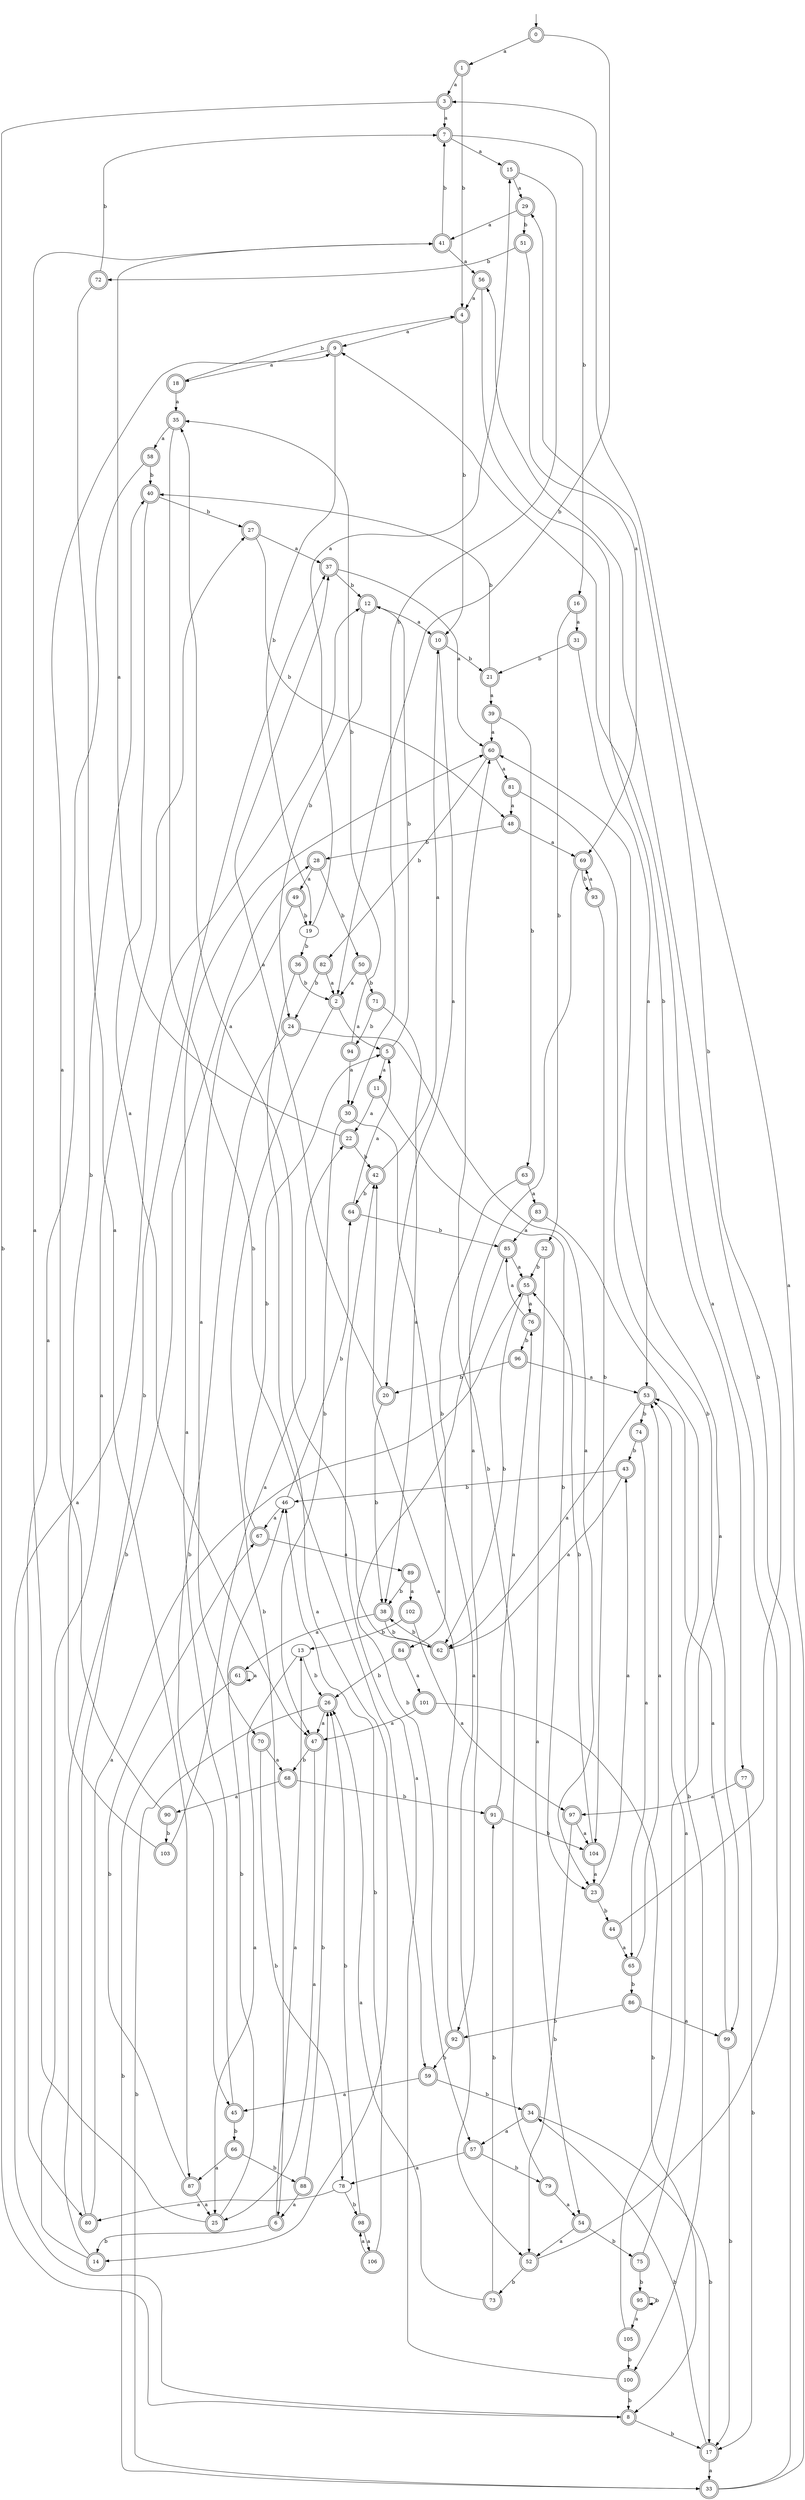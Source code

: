 digraph RandomDFA {
  __start0 [label="", shape=none];
  __start0 -> 0 [label=""];
  0 [shape=circle] [shape=doublecircle]
  0 -> 1 [label="a"]
  0 -> 2 [label="b"]
  1 [shape=doublecircle]
  1 -> 3 [label="a"]
  1 -> 4 [label="b"]
  2 [shape=doublecircle]
  2 -> 5 [label="a"]
  2 -> 6 [label="b"]
  3 [shape=doublecircle]
  3 -> 7 [label="a"]
  3 -> 8 [label="b"]
  4 [shape=doublecircle]
  4 -> 9 [label="a"]
  4 -> 10 [label="b"]
  5 [shape=doublecircle]
  5 -> 11 [label="a"]
  5 -> 12 [label="b"]
  6 [shape=doublecircle]
  6 -> 13 [label="a"]
  6 -> 14 [label="b"]
  7 [shape=doublecircle]
  7 -> 15 [label="a"]
  7 -> 16 [label="b"]
  8 [shape=doublecircle]
  8 -> 12 [label="a"]
  8 -> 17 [label="b"]
  9 [shape=doublecircle]
  9 -> 18 [label="a"]
  9 -> 19 [label="b"]
  10 [shape=doublecircle]
  10 -> 20 [label="a"]
  10 -> 21 [label="b"]
  11 [shape=doublecircle]
  11 -> 22 [label="a"]
  11 -> 23 [label="b"]
  12 [shape=doublecircle]
  12 -> 10 [label="a"]
  12 -> 24 [label="b"]
  13
  13 -> 25 [label="a"]
  13 -> 26 [label="b"]
  14 [shape=doublecircle]
  14 -> 27 [label="a"]
  14 -> 28 [label="b"]
  15 [shape=doublecircle]
  15 -> 29 [label="a"]
  15 -> 30 [label="b"]
  16 [shape=doublecircle]
  16 -> 31 [label="a"]
  16 -> 32 [label="b"]
  17 [shape=doublecircle]
  17 -> 33 [label="a"]
  17 -> 34 [label="b"]
  18 [shape=doublecircle]
  18 -> 35 [label="a"]
  18 -> 4 [label="b"]
  19
  19 -> 15 [label="a"]
  19 -> 36 [label="b"]
  20 [shape=doublecircle]
  20 -> 37 [label="a"]
  20 -> 38 [label="b"]
  21 [shape=doublecircle]
  21 -> 39 [label="a"]
  21 -> 40 [label="b"]
  22 [shape=doublecircle]
  22 -> 41 [label="a"]
  22 -> 42 [label="b"]
  23 [shape=doublecircle]
  23 -> 43 [label="a"]
  23 -> 44 [label="b"]
  24 [shape=doublecircle]
  24 -> 23 [label="a"]
  24 -> 45 [label="b"]
  25 [shape=doublecircle]
  25 -> 41 [label="a"]
  25 -> 46 [label="b"]
  26 [shape=doublecircle]
  26 -> 47 [label="a"]
  26 -> 33 [label="b"]
  27 [shape=doublecircle]
  27 -> 37 [label="a"]
  27 -> 48 [label="b"]
  28 [shape=doublecircle]
  28 -> 49 [label="a"]
  28 -> 50 [label="b"]
  29 [shape=doublecircle]
  29 -> 41 [label="a"]
  29 -> 51 [label="b"]
  30 [shape=doublecircle]
  30 -> 52 [label="a"]
  30 -> 47 [label="b"]
  31 [shape=doublecircle]
  31 -> 53 [label="a"]
  31 -> 21 [label="b"]
  32 [shape=doublecircle]
  32 -> 54 [label="a"]
  32 -> 55 [label="b"]
  33 [shape=doublecircle]
  33 -> 3 [label="a"]
  33 -> 56 [label="b"]
  34 [shape=doublecircle]
  34 -> 57 [label="a"]
  34 -> 17 [label="b"]
  35 [shape=doublecircle]
  35 -> 58 [label="a"]
  35 -> 59 [label="b"]
  36 [shape=doublecircle]
  36 -> 14 [label="a"]
  36 -> 2 [label="b"]
  37 [shape=doublecircle]
  37 -> 60 [label="a"]
  37 -> 12 [label="b"]
  38 [shape=doublecircle]
  38 -> 61 [label="a"]
  38 -> 62 [label="b"]
  39 [shape=doublecircle]
  39 -> 60 [label="a"]
  39 -> 63 [label="b"]
  40 [shape=doublecircle]
  40 -> 47 [label="a"]
  40 -> 27 [label="b"]
  41 [shape=doublecircle]
  41 -> 56 [label="a"]
  41 -> 7 [label="b"]
  42 [shape=doublecircle]
  42 -> 10 [label="a"]
  42 -> 64 [label="b"]
  43 [shape=doublecircle]
  43 -> 62 [label="a"]
  43 -> 46 [label="b"]
  44 [shape=doublecircle]
  44 -> 65 [label="a"]
  44 -> 29 [label="b"]
  45 [shape=doublecircle]
  45 -> 60 [label="a"]
  45 -> 66 [label="b"]
  46
  46 -> 67 [label="a"]
  46 -> 64 [label="b"]
  47 [shape=doublecircle]
  47 -> 25 [label="a"]
  47 -> 68 [label="b"]
  48 [shape=doublecircle]
  48 -> 69 [label="a"]
  48 -> 28 [label="b"]
  49 [shape=doublecircle]
  49 -> 70 [label="a"]
  49 -> 19 [label="b"]
  50 [shape=doublecircle]
  50 -> 2 [label="a"]
  50 -> 71 [label="b"]
  51 [shape=doublecircle]
  51 -> 69 [label="a"]
  51 -> 72 [label="b"]
  52 [shape=doublecircle]
  52 -> 9 [label="a"]
  52 -> 73 [label="b"]
  53 [shape=doublecircle]
  53 -> 62 [label="a"]
  53 -> 74 [label="b"]
  54 [shape=doublecircle]
  54 -> 52 [label="a"]
  54 -> 75 [label="b"]
  55 [shape=doublecircle]
  55 -> 76 [label="a"]
  55 -> 62 [label="b"]
  56 [shape=doublecircle]
  56 -> 4 [label="a"]
  56 -> 77 [label="b"]
  57 [shape=doublecircle]
  57 -> 78 [label="a"]
  57 -> 79 [label="b"]
  58 [shape=doublecircle]
  58 -> 80 [label="a"]
  58 -> 40 [label="b"]
  59 [shape=doublecircle]
  59 -> 45 [label="a"]
  59 -> 34 [label="b"]
  60 [shape=doublecircle]
  60 -> 81 [label="a"]
  60 -> 82 [label="b"]
  61 [shape=doublecircle]
  61 -> 61 [label="a"]
  61 -> 33 [label="b"]
  62 [shape=doublecircle]
  62 -> 35 [label="a"]
  62 -> 38 [label="b"]
  63 [shape=doublecircle]
  63 -> 83 [label="a"]
  63 -> 84 [label="b"]
  64 [shape=doublecircle]
  64 -> 5 [label="a"]
  64 -> 85 [label="b"]
  65 [shape=doublecircle]
  65 -> 53 [label="a"]
  65 -> 86 [label="b"]
  66 [shape=doublecircle]
  66 -> 87 [label="a"]
  66 -> 88 [label="b"]
  67 [shape=doublecircle]
  67 -> 89 [label="a"]
  67 -> 5 [label="b"]
  68 [shape=doublecircle]
  68 -> 90 [label="a"]
  68 -> 91 [label="b"]
  69 [shape=doublecircle]
  69 -> 92 [label="a"]
  69 -> 93 [label="b"]
  70 [shape=doublecircle]
  70 -> 68 [label="a"]
  70 -> 78 [label="b"]
  71 [shape=doublecircle]
  71 -> 38 [label="a"]
  71 -> 94 [label="b"]
  72 [shape=doublecircle]
  72 -> 87 [label="a"]
  72 -> 7 [label="b"]
  73 [shape=doublecircle]
  73 -> 26 [label="a"]
  73 -> 91 [label="b"]
  74 [shape=doublecircle]
  74 -> 65 [label="a"]
  74 -> 43 [label="b"]
  75 [shape=doublecircle]
  75 -> 53 [label="a"]
  75 -> 95 [label="b"]
  76 [shape=doublecircle]
  76 -> 85 [label="a"]
  76 -> 96 [label="b"]
  77 [shape=doublecircle]
  77 -> 97 [label="a"]
  77 -> 17 [label="b"]
  78
  78 -> 80 [label="a"]
  78 -> 98 [label="b"]
  79 [shape=doublecircle]
  79 -> 54 [label="a"]
  79 -> 60 [label="b"]
  80 [shape=doublecircle]
  80 -> 55 [label="a"]
  80 -> 37 [label="b"]
  81 [shape=doublecircle]
  81 -> 48 [label="a"]
  81 -> 99 [label="b"]
  82 [shape=doublecircle]
  82 -> 2 [label="a"]
  82 -> 24 [label="b"]
  83 [shape=doublecircle]
  83 -> 85 [label="a"]
  83 -> 100 [label="b"]
  84 [shape=doublecircle]
  84 -> 101 [label="a"]
  84 -> 26 [label="b"]
  85 [shape=doublecircle]
  85 -> 55 [label="a"]
  85 -> 57 [label="b"]
  86 [shape=doublecircle]
  86 -> 99 [label="a"]
  86 -> 92 [label="b"]
  87 [shape=doublecircle]
  87 -> 25 [label="a"]
  87 -> 67 [label="b"]
  88 [shape=doublecircle]
  88 -> 6 [label="a"]
  88 -> 26 [label="b"]
  89 [shape=doublecircle]
  89 -> 102 [label="a"]
  89 -> 38 [label="b"]
  90 [shape=doublecircle]
  90 -> 9 [label="a"]
  90 -> 103 [label="b"]
  91 [shape=doublecircle]
  91 -> 76 [label="a"]
  91 -> 104 [label="b"]
  92 [shape=doublecircle]
  92 -> 42 [label="a"]
  92 -> 59 [label="b"]
  93 [shape=doublecircle]
  93 -> 69 [label="a"]
  93 -> 104 [label="b"]
  94 [shape=doublecircle]
  94 -> 30 [label="a"]
  94 -> 35 [label="b"]
  95 [shape=doublecircle]
  95 -> 105 [label="a"]
  95 -> 95 [label="b"]
  96 [shape=doublecircle]
  96 -> 53 [label="a"]
  96 -> 20 [label="b"]
  97 [shape=doublecircle]
  97 -> 104 [label="a"]
  97 -> 52 [label="b"]
  98 [shape=doublecircle]
  98 -> 106 [label="a"]
  98 -> 26 [label="b"]
  99 [shape=doublecircle]
  99 -> 53 [label="a"]
  99 -> 17 [label="b"]
  100 [shape=doublecircle]
  100 -> 42 [label="a"]
  100 -> 8 [label="b"]
  101 [shape=doublecircle]
  101 -> 47 [label="a"]
  101 -> 8 [label="b"]
  102 [shape=doublecircle]
  102 -> 97 [label="a"]
  102 -> 13 [label="b"]
  103 [shape=doublecircle]
  103 -> 22 [label="a"]
  103 -> 40 [label="b"]
  104 [shape=doublecircle]
  104 -> 23 [label="a"]
  104 -> 55 [label="b"]
  105 [shape=doublecircle]
  105 -> 60 [label="a"]
  105 -> 100 [label="b"]
  106 [shape=doublecircle]
  106 -> 98 [label="a"]
  106 -> 46 [label="b"]
}
